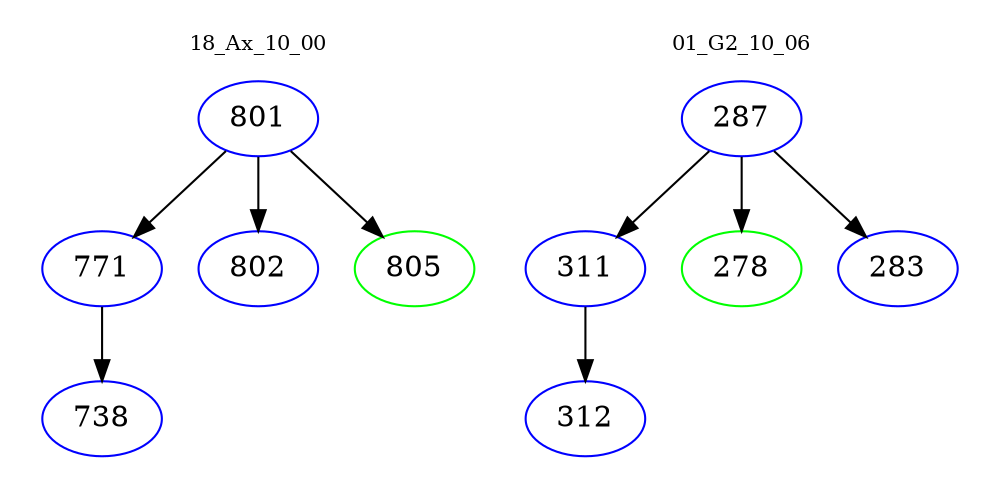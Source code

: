 digraph{
subgraph cluster_0 {
color = white
label = "18_Ax_10_00";
fontsize=10;
T0_801 [label="801", color="blue"]
T0_801 -> T0_771 [color="black"]
T0_771 [label="771", color="blue"]
T0_771 -> T0_738 [color="black"]
T0_738 [label="738", color="blue"]
T0_801 -> T0_802 [color="black"]
T0_802 [label="802", color="blue"]
T0_801 -> T0_805 [color="black"]
T0_805 [label="805", color="green"]
}
subgraph cluster_1 {
color = white
label = "01_G2_10_06";
fontsize=10;
T1_287 [label="287", color="blue"]
T1_287 -> T1_311 [color="black"]
T1_311 [label="311", color="blue"]
T1_311 -> T1_312 [color="black"]
T1_312 [label="312", color="blue"]
T1_287 -> T1_278 [color="black"]
T1_278 [label="278", color="green"]
T1_287 -> T1_283 [color="black"]
T1_283 [label="283", color="blue"]
}
}
